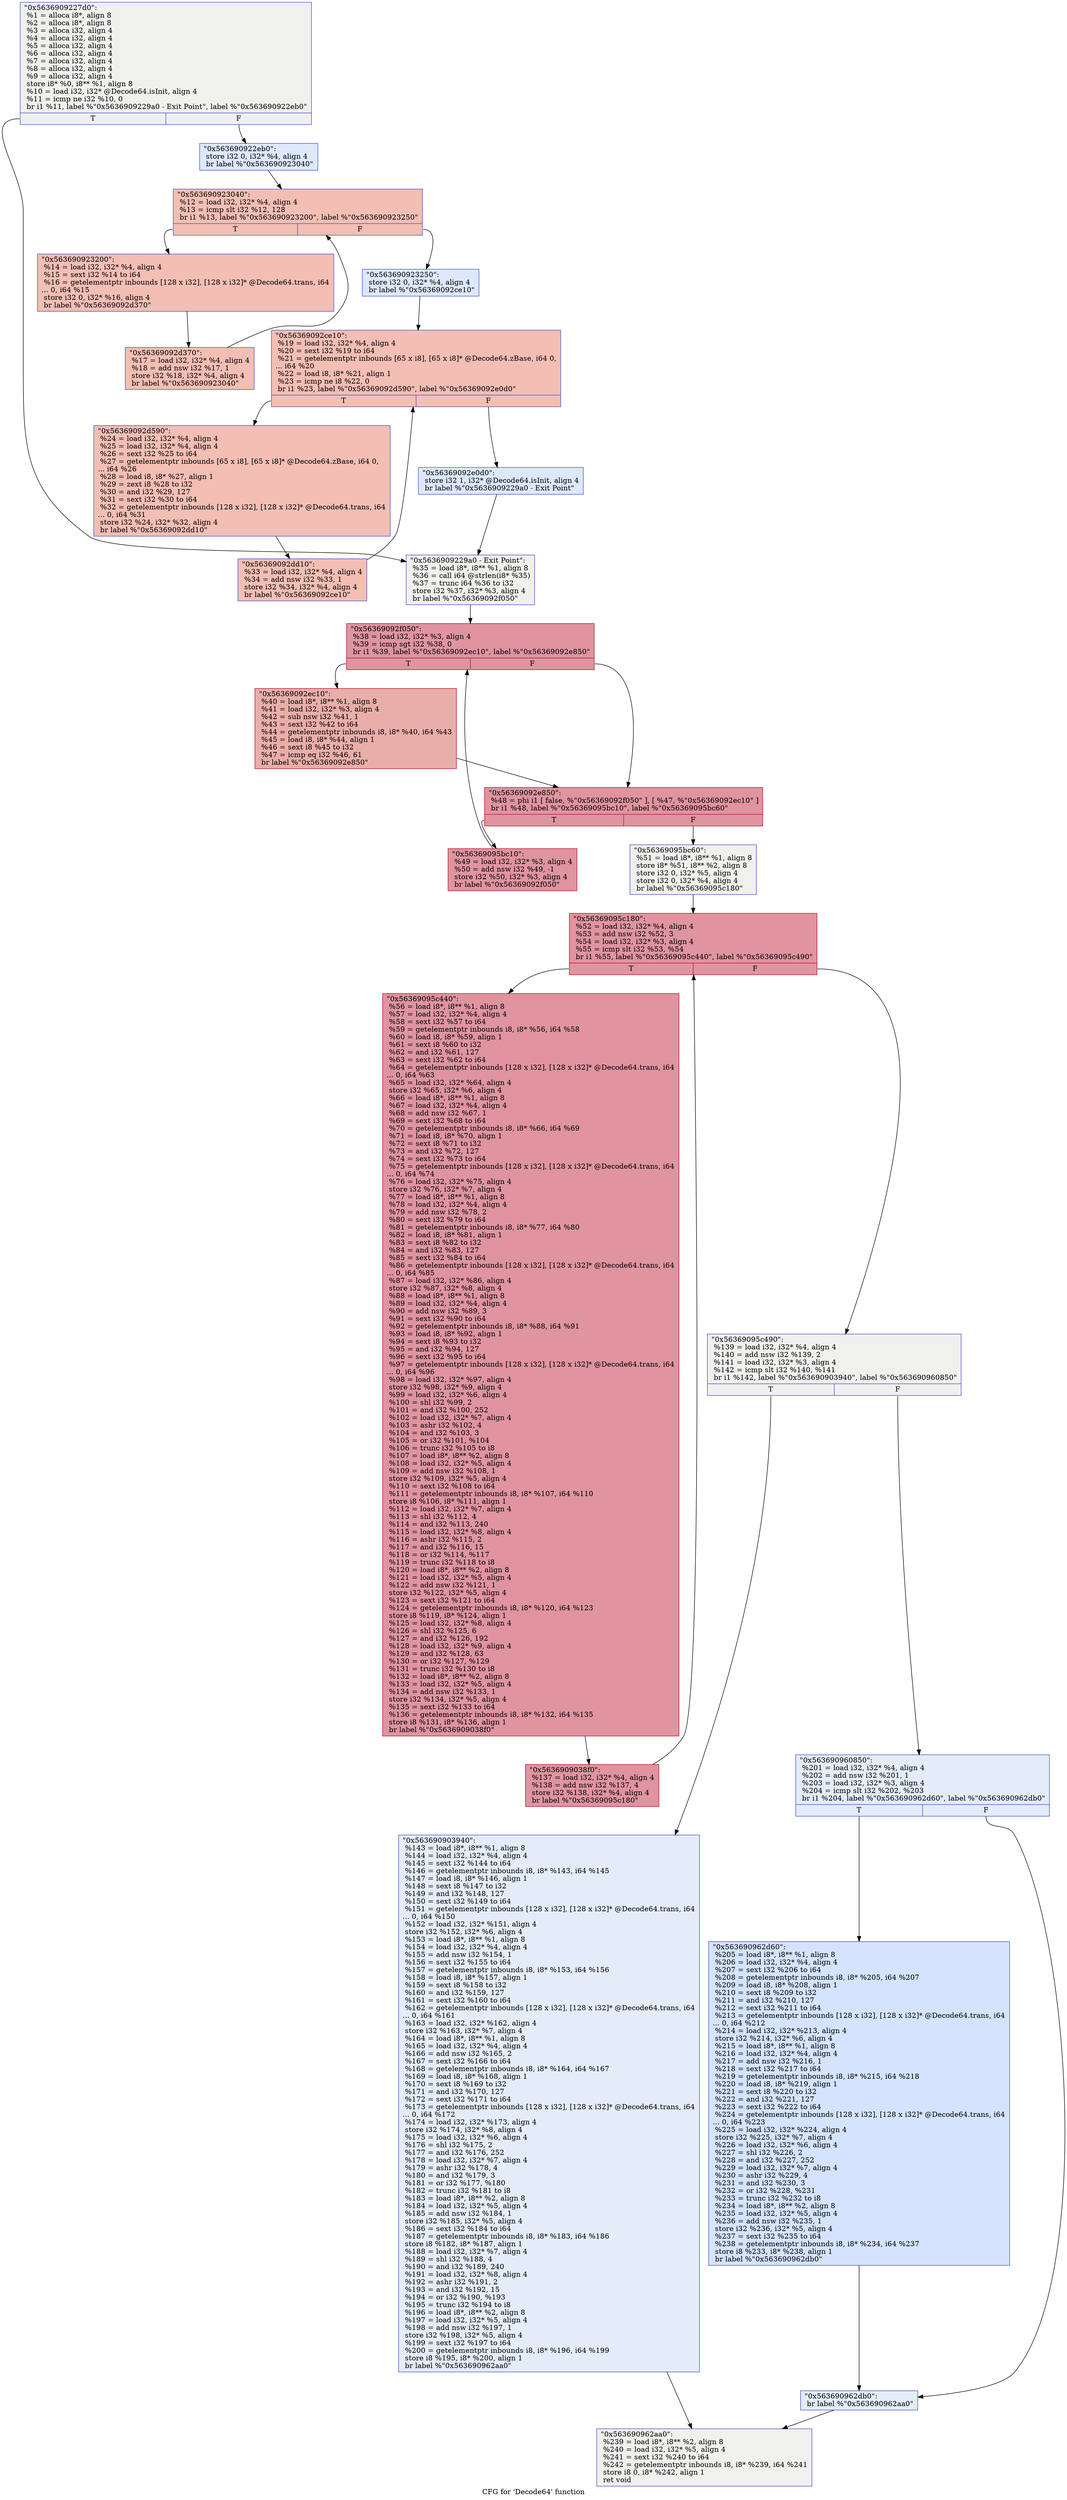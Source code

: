 digraph "CFG for 'Decode64' function" {
	label="CFG for 'Decode64' function";

	Node0x5636909227d0 [shape=record,color="#3d50c3ff", style=filled, fillcolor="#dedcdb70",label="{\"0x5636909227d0\":\l  %1 = alloca i8*, align 8\l  %2 = alloca i8*, align 8\l  %3 = alloca i32, align 4\l  %4 = alloca i32, align 4\l  %5 = alloca i32, align 4\l  %6 = alloca i32, align 4\l  %7 = alloca i32, align 4\l  %8 = alloca i32, align 4\l  %9 = alloca i32, align 4\l  store i8* %0, i8** %1, align 8\l  %10 = load i32, i32* @Decode64.isInit, align 4\l  %11 = icmp ne i32 %10, 0\l  br i1 %11, label %\"0x5636909229a0 - Exit Point\", label %\"0x563690922eb0\"\l|{<s0>T|<s1>F}}"];
	Node0x5636909227d0:s0 -> Node0x5636909229a0;
	Node0x5636909227d0:s1 -> Node0x563690922eb0;
	Node0x563690922eb0 [shape=record,color="#3d50c3ff", style=filled, fillcolor="#b2ccfb70",label="{\"0x563690922eb0\":                                 \l  store i32 0, i32* %4, align 4\l  br label %\"0x563690923040\"\l}"];
	Node0x563690922eb0 -> Node0x563690923040;
	Node0x563690923040 [shape=record,color="#3d50c3ff", style=filled, fillcolor="#e36c5570",label="{\"0x563690923040\":                                 \l  %12 = load i32, i32* %4, align 4\l  %13 = icmp slt i32 %12, 128\l  br i1 %13, label %\"0x563690923200\", label %\"0x563690923250\"\l|{<s0>T|<s1>F}}"];
	Node0x563690923040:s0 -> Node0x563690923200;
	Node0x563690923040:s1 -> Node0x563690923250;
	Node0x563690923200 [shape=record,color="#3d50c3ff", style=filled, fillcolor="#e36c5570",label="{\"0x563690923200\":                                 \l  %14 = load i32, i32* %4, align 4\l  %15 = sext i32 %14 to i64\l  %16 = getelementptr inbounds [128 x i32], [128 x i32]* @Decode64.trans, i64\l... 0, i64 %15\l  store i32 0, i32* %16, align 4\l  br label %\"0x56369092d370\"\l}"];
	Node0x563690923200 -> Node0x56369092d370;
	Node0x56369092d370 [shape=record,color="#3d50c3ff", style=filled, fillcolor="#e36c5570",label="{\"0x56369092d370\":                                 \l  %17 = load i32, i32* %4, align 4\l  %18 = add nsw i32 %17, 1\l  store i32 %18, i32* %4, align 4\l  br label %\"0x563690923040\"\l}"];
	Node0x56369092d370 -> Node0x563690923040;
	Node0x563690923250 [shape=record,color="#3d50c3ff", style=filled, fillcolor="#b2ccfb70",label="{\"0x563690923250\":                                 \l  store i32 0, i32* %4, align 4\l  br label %\"0x56369092ce10\"\l}"];
	Node0x563690923250 -> Node0x56369092ce10;
	Node0x56369092ce10 [shape=record,color="#3d50c3ff", style=filled, fillcolor="#e36c5570",label="{\"0x56369092ce10\":                                 \l  %19 = load i32, i32* %4, align 4\l  %20 = sext i32 %19 to i64\l  %21 = getelementptr inbounds [65 x i8], [65 x i8]* @Decode64.zBase, i64 0,\l... i64 %20\l  %22 = load i8, i8* %21, align 1\l  %23 = icmp ne i8 %22, 0\l  br i1 %23, label %\"0x56369092d590\", label %\"0x56369092e0d0\"\l|{<s0>T|<s1>F}}"];
	Node0x56369092ce10:s0 -> Node0x56369092d590;
	Node0x56369092ce10:s1 -> Node0x56369092e0d0;
	Node0x56369092d590 [shape=record,color="#3d50c3ff", style=filled, fillcolor="#e36c5570",label="{\"0x56369092d590\":                                 \l  %24 = load i32, i32* %4, align 4\l  %25 = load i32, i32* %4, align 4\l  %26 = sext i32 %25 to i64\l  %27 = getelementptr inbounds [65 x i8], [65 x i8]* @Decode64.zBase, i64 0,\l... i64 %26\l  %28 = load i8, i8* %27, align 1\l  %29 = zext i8 %28 to i32\l  %30 = and i32 %29, 127\l  %31 = sext i32 %30 to i64\l  %32 = getelementptr inbounds [128 x i32], [128 x i32]* @Decode64.trans, i64\l... 0, i64 %31\l  store i32 %24, i32* %32, align 4\l  br label %\"0x56369092dd10\"\l}"];
	Node0x56369092d590 -> Node0x56369092dd10;
	Node0x56369092dd10 [shape=record,color="#3d50c3ff", style=filled, fillcolor="#e36c5570",label="{\"0x56369092dd10\":                                 \l  %33 = load i32, i32* %4, align 4\l  %34 = add nsw i32 %33, 1\l  store i32 %34, i32* %4, align 4\l  br label %\"0x56369092ce10\"\l}"];
	Node0x56369092dd10 -> Node0x56369092ce10;
	Node0x56369092e0d0 [shape=record,color="#3d50c3ff", style=filled, fillcolor="#b2ccfb70",label="{\"0x56369092e0d0\":                                 \l  store i32 1, i32* @Decode64.isInit, align 4\l  br label %\"0x5636909229a0 - Exit Point\"\l}"];
	Node0x56369092e0d0 -> Node0x5636909229a0;
	Node0x5636909229a0 [shape=record,color="#3d50c3ff", style=filled, fillcolor="#dedcdb70",label="{\"0x5636909229a0 - Exit Point\":                    \l  %35 = load i8*, i8** %1, align 8\l  %36 = call i64 @strlen(i8* %35)\l  %37 = trunc i64 %36 to i32\l  store i32 %37, i32* %3, align 4\l  br label %\"0x56369092f050\"\l}"];
	Node0x5636909229a0 -> Node0x56369092f050;
	Node0x56369092f050 [shape=record,color="#b70d28ff", style=filled, fillcolor="#b70d2870",label="{\"0x56369092f050\":                                 \l  %38 = load i32, i32* %3, align 4\l  %39 = icmp sgt i32 %38, 0\l  br i1 %39, label %\"0x56369092ec10\", label %\"0x56369092e850\"\l|{<s0>T|<s1>F}}"];
	Node0x56369092f050:s0 -> Node0x56369092ec10;
	Node0x56369092f050:s1 -> Node0x56369092e850;
	Node0x56369092ec10 [shape=record,color="#b70d28ff", style=filled, fillcolor="#d0473d70",label="{\"0x56369092ec10\":                                 \l  %40 = load i8*, i8** %1, align 8\l  %41 = load i32, i32* %3, align 4\l  %42 = sub nsw i32 %41, 1\l  %43 = sext i32 %42 to i64\l  %44 = getelementptr inbounds i8, i8* %40, i64 %43\l  %45 = load i8, i8* %44, align 1\l  %46 = sext i8 %45 to i32\l  %47 = icmp eq i32 %46, 61\l  br label %\"0x56369092e850\"\l}"];
	Node0x56369092ec10 -> Node0x56369092e850;
	Node0x56369092e850 [shape=record,color="#b70d28ff", style=filled, fillcolor="#b70d2870",label="{\"0x56369092e850\":                                 \l  %48 = phi i1 [ false, %\"0x56369092f050\" ], [ %47, %\"0x56369092ec10\" ]\l  br i1 %48, label %\"0x56369095bc10\", label %\"0x56369095bc60\"\l|{<s0>T|<s1>F}}"];
	Node0x56369092e850:s0 -> Node0x56369095bc10;
	Node0x56369092e850:s1 -> Node0x56369095bc60;
	Node0x56369095bc10 [shape=record,color="#b70d28ff", style=filled, fillcolor="#b70d2870",label="{\"0x56369095bc10\":                                 \l  %49 = load i32, i32* %3, align 4\l  %50 = add nsw i32 %49, -1\l  store i32 %50, i32* %3, align 4\l  br label %\"0x56369092f050\"\l}"];
	Node0x56369095bc10 -> Node0x56369092f050;
	Node0x56369095bc60 [shape=record,color="#3d50c3ff", style=filled, fillcolor="#dedcdb70",label="{\"0x56369095bc60\":                                 \l  %51 = load i8*, i8** %1, align 8\l  store i8* %51, i8** %2, align 8\l  store i32 0, i32* %5, align 4\l  store i32 0, i32* %4, align 4\l  br label %\"0x56369095c180\"\l}"];
	Node0x56369095bc60 -> Node0x56369095c180;
	Node0x56369095c180 [shape=record,color="#b70d28ff", style=filled, fillcolor="#b70d2870",label="{\"0x56369095c180\":                                 \l  %52 = load i32, i32* %4, align 4\l  %53 = add nsw i32 %52, 3\l  %54 = load i32, i32* %3, align 4\l  %55 = icmp slt i32 %53, %54\l  br i1 %55, label %\"0x56369095c440\", label %\"0x56369095c490\"\l|{<s0>T|<s1>F}}"];
	Node0x56369095c180:s0 -> Node0x56369095c440;
	Node0x56369095c180:s1 -> Node0x56369095c490;
	Node0x56369095c440 [shape=record,color="#b70d28ff", style=filled, fillcolor="#b70d2870",label="{\"0x56369095c440\":                                 \l  %56 = load i8*, i8** %1, align 8\l  %57 = load i32, i32* %4, align 4\l  %58 = sext i32 %57 to i64\l  %59 = getelementptr inbounds i8, i8* %56, i64 %58\l  %60 = load i8, i8* %59, align 1\l  %61 = sext i8 %60 to i32\l  %62 = and i32 %61, 127\l  %63 = sext i32 %62 to i64\l  %64 = getelementptr inbounds [128 x i32], [128 x i32]* @Decode64.trans, i64\l... 0, i64 %63\l  %65 = load i32, i32* %64, align 4\l  store i32 %65, i32* %6, align 4\l  %66 = load i8*, i8** %1, align 8\l  %67 = load i32, i32* %4, align 4\l  %68 = add nsw i32 %67, 1\l  %69 = sext i32 %68 to i64\l  %70 = getelementptr inbounds i8, i8* %66, i64 %69\l  %71 = load i8, i8* %70, align 1\l  %72 = sext i8 %71 to i32\l  %73 = and i32 %72, 127\l  %74 = sext i32 %73 to i64\l  %75 = getelementptr inbounds [128 x i32], [128 x i32]* @Decode64.trans, i64\l... 0, i64 %74\l  %76 = load i32, i32* %75, align 4\l  store i32 %76, i32* %7, align 4\l  %77 = load i8*, i8** %1, align 8\l  %78 = load i32, i32* %4, align 4\l  %79 = add nsw i32 %78, 2\l  %80 = sext i32 %79 to i64\l  %81 = getelementptr inbounds i8, i8* %77, i64 %80\l  %82 = load i8, i8* %81, align 1\l  %83 = sext i8 %82 to i32\l  %84 = and i32 %83, 127\l  %85 = sext i32 %84 to i64\l  %86 = getelementptr inbounds [128 x i32], [128 x i32]* @Decode64.trans, i64\l... 0, i64 %85\l  %87 = load i32, i32* %86, align 4\l  store i32 %87, i32* %8, align 4\l  %88 = load i8*, i8** %1, align 8\l  %89 = load i32, i32* %4, align 4\l  %90 = add nsw i32 %89, 3\l  %91 = sext i32 %90 to i64\l  %92 = getelementptr inbounds i8, i8* %88, i64 %91\l  %93 = load i8, i8* %92, align 1\l  %94 = sext i8 %93 to i32\l  %95 = and i32 %94, 127\l  %96 = sext i32 %95 to i64\l  %97 = getelementptr inbounds [128 x i32], [128 x i32]* @Decode64.trans, i64\l... 0, i64 %96\l  %98 = load i32, i32* %97, align 4\l  store i32 %98, i32* %9, align 4\l  %99 = load i32, i32* %6, align 4\l  %100 = shl i32 %99, 2\l  %101 = and i32 %100, 252\l  %102 = load i32, i32* %7, align 4\l  %103 = ashr i32 %102, 4\l  %104 = and i32 %103, 3\l  %105 = or i32 %101, %104\l  %106 = trunc i32 %105 to i8\l  %107 = load i8*, i8** %2, align 8\l  %108 = load i32, i32* %5, align 4\l  %109 = add nsw i32 %108, 1\l  store i32 %109, i32* %5, align 4\l  %110 = sext i32 %108 to i64\l  %111 = getelementptr inbounds i8, i8* %107, i64 %110\l  store i8 %106, i8* %111, align 1\l  %112 = load i32, i32* %7, align 4\l  %113 = shl i32 %112, 4\l  %114 = and i32 %113, 240\l  %115 = load i32, i32* %8, align 4\l  %116 = ashr i32 %115, 2\l  %117 = and i32 %116, 15\l  %118 = or i32 %114, %117\l  %119 = trunc i32 %118 to i8\l  %120 = load i8*, i8** %2, align 8\l  %121 = load i32, i32* %5, align 4\l  %122 = add nsw i32 %121, 1\l  store i32 %122, i32* %5, align 4\l  %123 = sext i32 %121 to i64\l  %124 = getelementptr inbounds i8, i8* %120, i64 %123\l  store i8 %119, i8* %124, align 1\l  %125 = load i32, i32* %8, align 4\l  %126 = shl i32 %125, 6\l  %127 = and i32 %126, 192\l  %128 = load i32, i32* %9, align 4\l  %129 = and i32 %128, 63\l  %130 = or i32 %127, %129\l  %131 = trunc i32 %130 to i8\l  %132 = load i8*, i8** %2, align 8\l  %133 = load i32, i32* %5, align 4\l  %134 = add nsw i32 %133, 1\l  store i32 %134, i32* %5, align 4\l  %135 = sext i32 %133 to i64\l  %136 = getelementptr inbounds i8, i8* %132, i64 %135\l  store i8 %131, i8* %136, align 1\l  br label %\"0x5636909038f0\"\l}"];
	Node0x56369095c440 -> Node0x5636909038f0;
	Node0x5636909038f0 [shape=record,color="#b70d28ff", style=filled, fillcolor="#b70d2870",label="{\"0x5636909038f0\":                                 \l  %137 = load i32, i32* %4, align 4\l  %138 = add nsw i32 %137, 4\l  store i32 %138, i32* %4, align 4\l  br label %\"0x56369095c180\"\l}"];
	Node0x5636909038f0 -> Node0x56369095c180;
	Node0x56369095c490 [shape=record,color="#3d50c3ff", style=filled, fillcolor="#dedcdb70",label="{\"0x56369095c490\":                                 \l  %139 = load i32, i32* %4, align 4\l  %140 = add nsw i32 %139, 2\l  %141 = load i32, i32* %3, align 4\l  %142 = icmp slt i32 %140, %141\l  br i1 %142, label %\"0x563690903940\", label %\"0x563690960850\"\l|{<s0>T|<s1>F}}"];
	Node0x56369095c490:s0 -> Node0x563690903940;
	Node0x56369095c490:s1 -> Node0x563690960850;
	Node0x563690903940 [shape=record,color="#3d50c3ff", style=filled, fillcolor="#c1d4f470",label="{\"0x563690903940\":                                 \l  %143 = load i8*, i8** %1, align 8\l  %144 = load i32, i32* %4, align 4\l  %145 = sext i32 %144 to i64\l  %146 = getelementptr inbounds i8, i8* %143, i64 %145\l  %147 = load i8, i8* %146, align 1\l  %148 = sext i8 %147 to i32\l  %149 = and i32 %148, 127\l  %150 = sext i32 %149 to i64\l  %151 = getelementptr inbounds [128 x i32], [128 x i32]* @Decode64.trans, i64\l... 0, i64 %150\l  %152 = load i32, i32* %151, align 4\l  store i32 %152, i32* %6, align 4\l  %153 = load i8*, i8** %1, align 8\l  %154 = load i32, i32* %4, align 4\l  %155 = add nsw i32 %154, 1\l  %156 = sext i32 %155 to i64\l  %157 = getelementptr inbounds i8, i8* %153, i64 %156\l  %158 = load i8, i8* %157, align 1\l  %159 = sext i8 %158 to i32\l  %160 = and i32 %159, 127\l  %161 = sext i32 %160 to i64\l  %162 = getelementptr inbounds [128 x i32], [128 x i32]* @Decode64.trans, i64\l... 0, i64 %161\l  %163 = load i32, i32* %162, align 4\l  store i32 %163, i32* %7, align 4\l  %164 = load i8*, i8** %1, align 8\l  %165 = load i32, i32* %4, align 4\l  %166 = add nsw i32 %165, 2\l  %167 = sext i32 %166 to i64\l  %168 = getelementptr inbounds i8, i8* %164, i64 %167\l  %169 = load i8, i8* %168, align 1\l  %170 = sext i8 %169 to i32\l  %171 = and i32 %170, 127\l  %172 = sext i32 %171 to i64\l  %173 = getelementptr inbounds [128 x i32], [128 x i32]* @Decode64.trans, i64\l... 0, i64 %172\l  %174 = load i32, i32* %173, align 4\l  store i32 %174, i32* %8, align 4\l  %175 = load i32, i32* %6, align 4\l  %176 = shl i32 %175, 2\l  %177 = and i32 %176, 252\l  %178 = load i32, i32* %7, align 4\l  %179 = ashr i32 %178, 4\l  %180 = and i32 %179, 3\l  %181 = or i32 %177, %180\l  %182 = trunc i32 %181 to i8\l  %183 = load i8*, i8** %2, align 8\l  %184 = load i32, i32* %5, align 4\l  %185 = add nsw i32 %184, 1\l  store i32 %185, i32* %5, align 4\l  %186 = sext i32 %184 to i64\l  %187 = getelementptr inbounds i8, i8* %183, i64 %186\l  store i8 %182, i8* %187, align 1\l  %188 = load i32, i32* %7, align 4\l  %189 = shl i32 %188, 4\l  %190 = and i32 %189, 240\l  %191 = load i32, i32* %8, align 4\l  %192 = ashr i32 %191, 2\l  %193 = and i32 %192, 15\l  %194 = or i32 %190, %193\l  %195 = trunc i32 %194 to i8\l  %196 = load i8*, i8** %2, align 8\l  %197 = load i32, i32* %5, align 4\l  %198 = add nsw i32 %197, 1\l  store i32 %198, i32* %5, align 4\l  %199 = sext i32 %197 to i64\l  %200 = getelementptr inbounds i8, i8* %196, i64 %199\l  store i8 %195, i8* %200, align 1\l  br label %\"0x563690962aa0\"\l}"];
	Node0x563690903940 -> Node0x563690962aa0;
	Node0x563690960850 [shape=record,color="#3d50c3ff", style=filled, fillcolor="#c1d4f470",label="{\"0x563690960850\":                                 \l  %201 = load i32, i32* %4, align 4\l  %202 = add nsw i32 %201, 1\l  %203 = load i32, i32* %3, align 4\l  %204 = icmp slt i32 %202, %203\l  br i1 %204, label %\"0x563690962d60\", label %\"0x563690962db0\"\l|{<s0>T|<s1>F}}"];
	Node0x563690960850:s0 -> Node0x563690962d60;
	Node0x563690960850:s1 -> Node0x563690962db0;
	Node0x563690962d60 [shape=record,color="#3d50c3ff", style=filled, fillcolor="#a1c0ff70",label="{\"0x563690962d60\":                                 \l  %205 = load i8*, i8** %1, align 8\l  %206 = load i32, i32* %4, align 4\l  %207 = sext i32 %206 to i64\l  %208 = getelementptr inbounds i8, i8* %205, i64 %207\l  %209 = load i8, i8* %208, align 1\l  %210 = sext i8 %209 to i32\l  %211 = and i32 %210, 127\l  %212 = sext i32 %211 to i64\l  %213 = getelementptr inbounds [128 x i32], [128 x i32]* @Decode64.trans, i64\l... 0, i64 %212\l  %214 = load i32, i32* %213, align 4\l  store i32 %214, i32* %6, align 4\l  %215 = load i8*, i8** %1, align 8\l  %216 = load i32, i32* %4, align 4\l  %217 = add nsw i32 %216, 1\l  %218 = sext i32 %217 to i64\l  %219 = getelementptr inbounds i8, i8* %215, i64 %218\l  %220 = load i8, i8* %219, align 1\l  %221 = sext i8 %220 to i32\l  %222 = and i32 %221, 127\l  %223 = sext i32 %222 to i64\l  %224 = getelementptr inbounds [128 x i32], [128 x i32]* @Decode64.trans, i64\l... 0, i64 %223\l  %225 = load i32, i32* %224, align 4\l  store i32 %225, i32* %7, align 4\l  %226 = load i32, i32* %6, align 4\l  %227 = shl i32 %226, 2\l  %228 = and i32 %227, 252\l  %229 = load i32, i32* %7, align 4\l  %230 = ashr i32 %229, 4\l  %231 = and i32 %230, 3\l  %232 = or i32 %228, %231\l  %233 = trunc i32 %232 to i8\l  %234 = load i8*, i8** %2, align 8\l  %235 = load i32, i32* %5, align 4\l  %236 = add nsw i32 %235, 1\l  store i32 %236, i32* %5, align 4\l  %237 = sext i32 %235 to i64\l  %238 = getelementptr inbounds i8, i8* %234, i64 %237\l  store i8 %233, i8* %238, align 1\l  br label %\"0x563690962db0\"\l}"];
	Node0x563690962d60 -> Node0x563690962db0;
	Node0x563690962db0 [shape=record,color="#3d50c3ff", style=filled, fillcolor="#c1d4f470",label="{\"0x563690962db0\":                                 \l  br label %\"0x563690962aa0\"\l}"];
	Node0x563690962db0 -> Node0x563690962aa0;
	Node0x563690962aa0 [shape=record,color="#3d50c3ff", style=filled, fillcolor="#dedcdb70",label="{\"0x563690962aa0\":                                 \l  %239 = load i8*, i8** %2, align 8\l  %240 = load i32, i32* %5, align 4\l  %241 = sext i32 %240 to i64\l  %242 = getelementptr inbounds i8, i8* %239, i64 %241\l  store i8 0, i8* %242, align 1\l  ret void\l}"];
}

